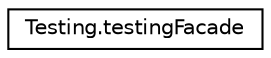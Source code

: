 digraph "Representación gráfica de la clase"
{
 // LATEX_PDF_SIZE
  edge [fontname="Helvetica",fontsize="10",labelfontname="Helvetica",labelfontsize="10"];
  node [fontname="Helvetica",fontsize="10",shape=record];
  rankdir="LR";
  Node0 [label="Testing.testingFacade",height=0.2,width=0.4,color="black", fillcolor="white", style="filled",URL="$class_testing_1_1testing_facade.html",tooltip=" "];
}
